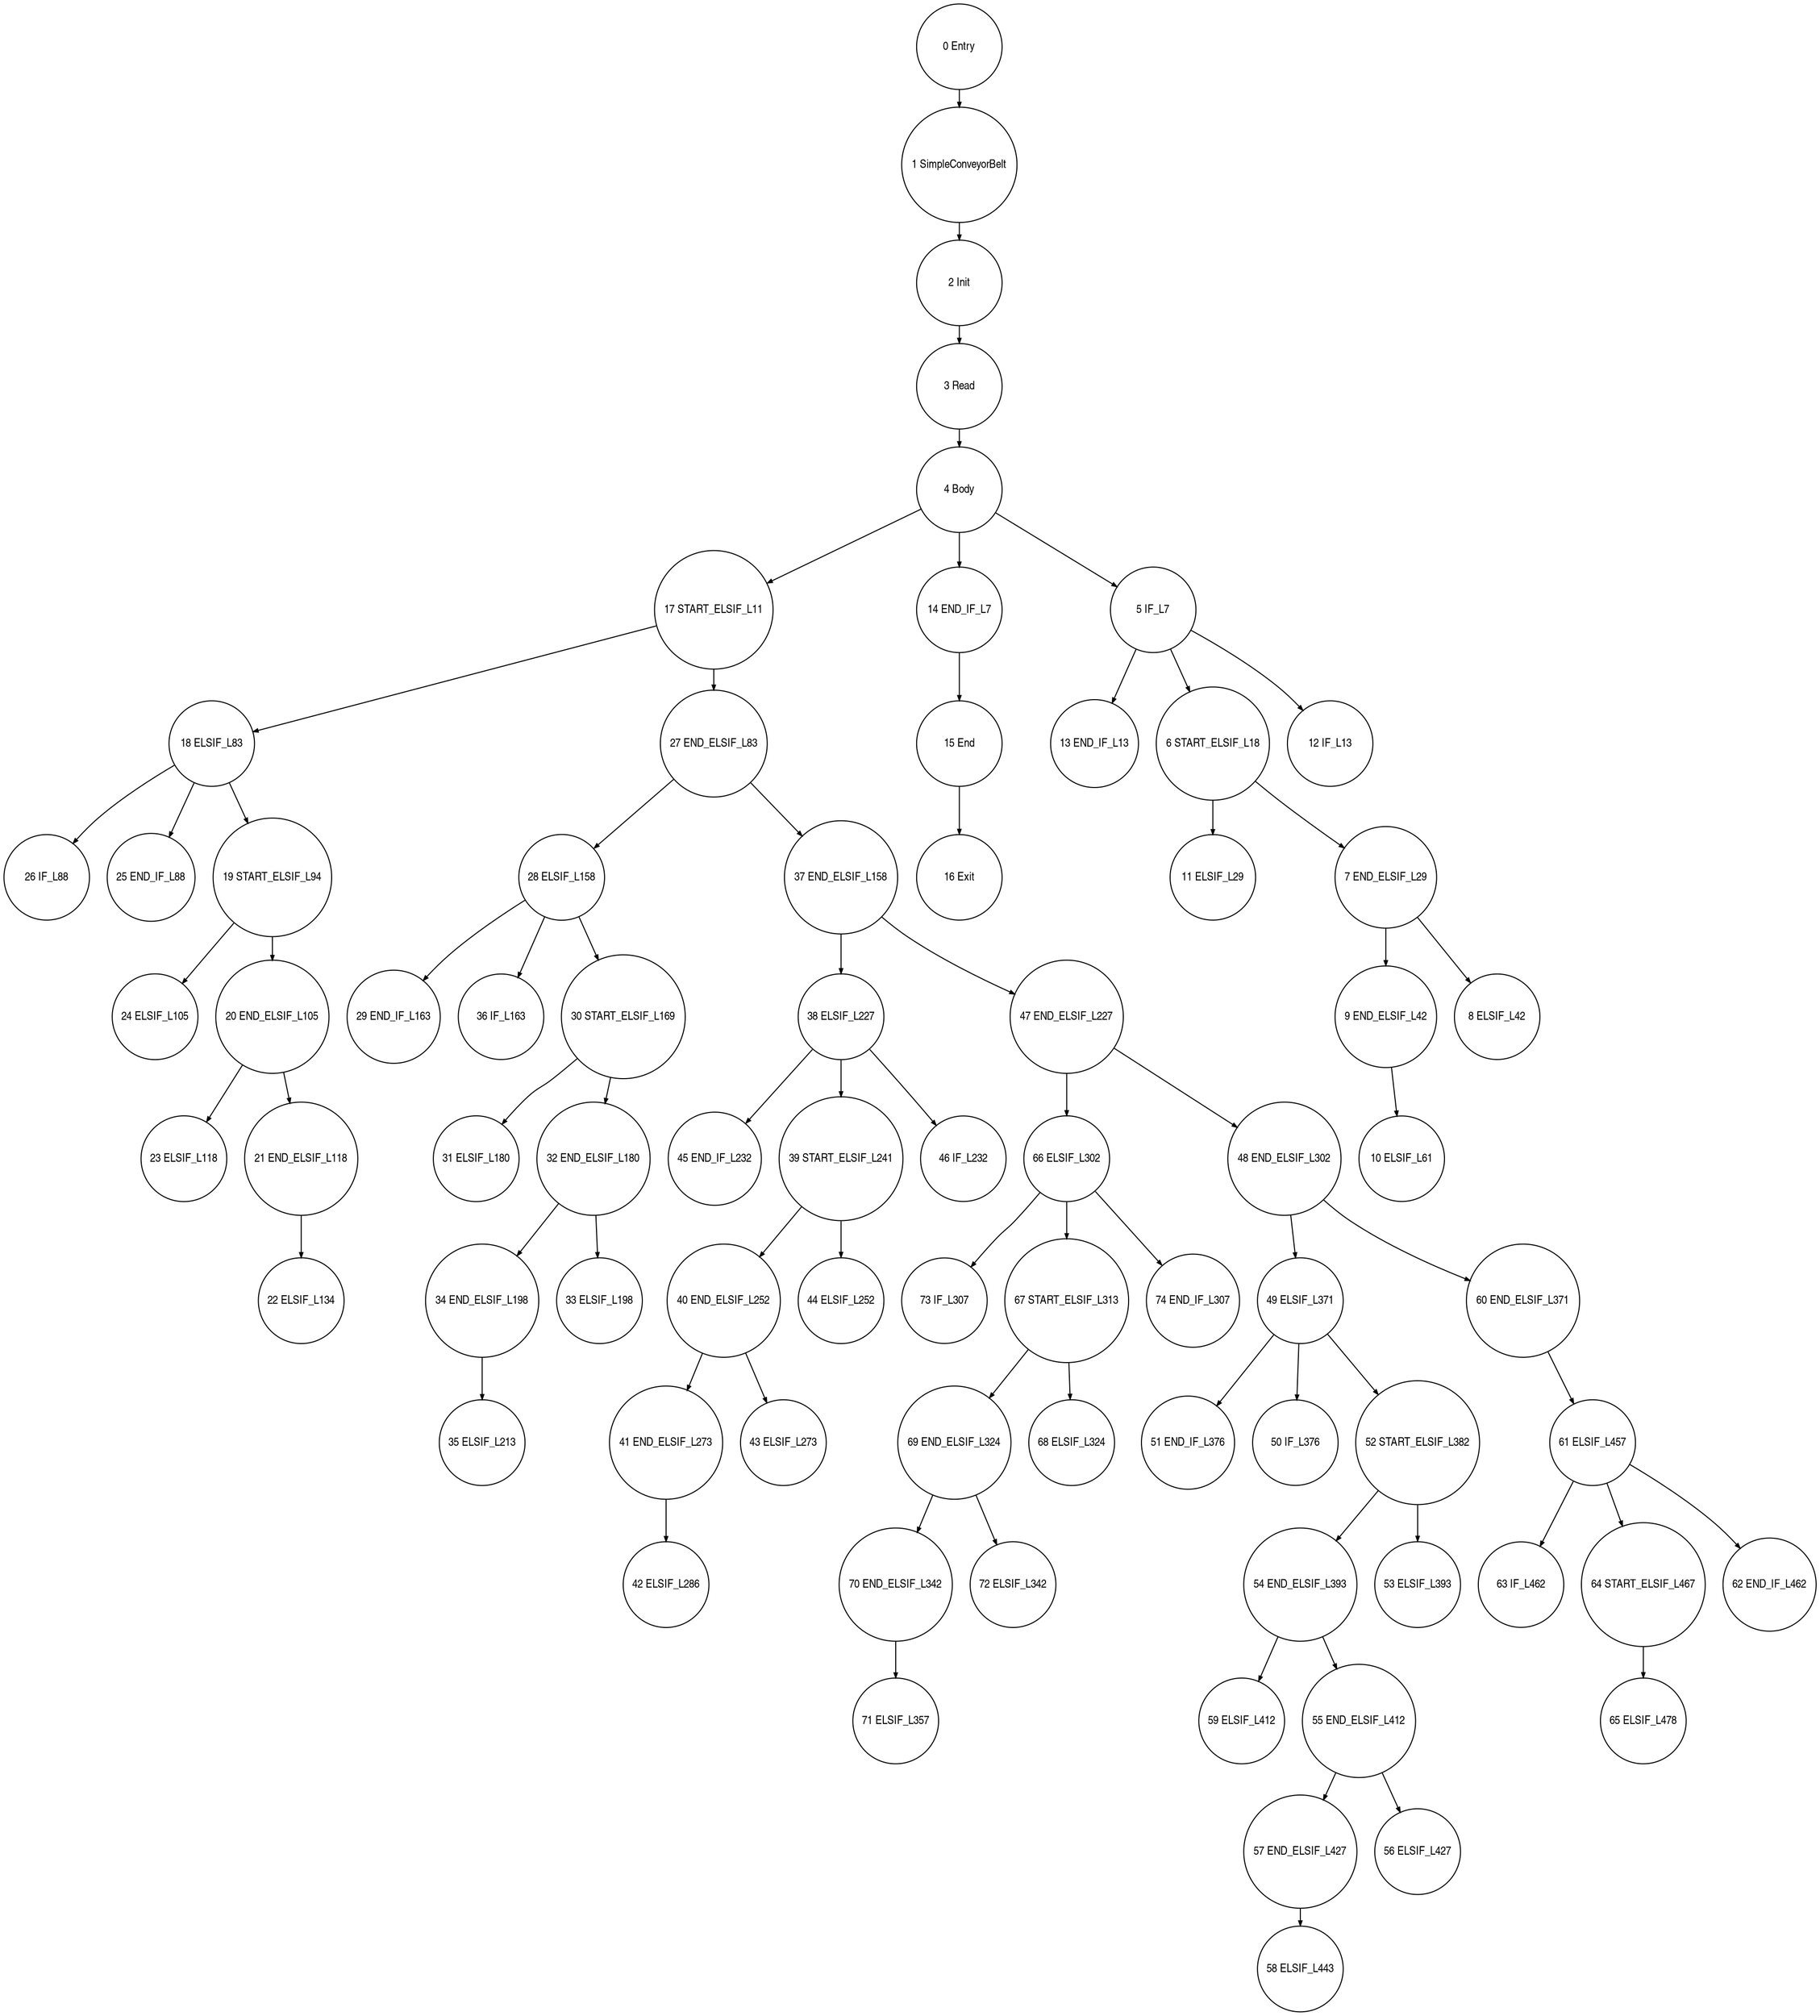 digraph G {
  ranksep=.25;
  edge [arrowsize=.5]
  node [shape=circle, fontname="ArialNarrow",
        fontsize=12,  height=1.2];
  "34 END_ELSIF_L198"; "11 ELSIF_L29"; "59 ELSIF_L412"; "13 END_IF_L13"; "57 END_ELSIF_L427"; "49 ELSIF_L371"; "7 END_ELSIF_L29"; "9 END_ELSIF_L42"; "29 END_IF_L163"; "51 END_IF_L376"; "17 START_ELSIF_L11"; "14 END_IF_L7"; "66 ELSIF_L302"; "40 END_ELSIF_L252"; "63 IF_L462"; "45 END_IF_L232"; "64 START_ELSIF_L467"; "0 Entry"; "44 ELSIF_L252"; "28 ELSIF_L158"; "56 ELSIF_L427"; "15 End"; "39 START_ELSIF_L241"; "36 IF_L163"; "10 ELSIF_L61"; "37 END_ELSIF_L158"; "54 END_ELSIF_L393"; "41 END_ELSIF_L273"; "4 Body"; "48 END_ELSIF_L302"; "31 ELSIF_L180"; "61 ELSIF_L457"; "65 ELSIF_L478"; "70 END_ELSIF_L342"; "26 IF_L88"; "38 ELSIF_L227"; "32 END_ELSIF_L180"; "55 END_ELSIF_L412"; "16 Exit"; "50 IF_L376"; "23 ELSIF_L118"; "18 ELSIF_L83"; "27 END_ELSIF_L83"; "24 ELSIF_L105"; "5 IF_L7"; "22 ELSIF_L134"; "73 IF_L307"; "6 START_ELSIF_L18"; "62 END_IF_L462"; "35 ELSIF_L213"; "69 END_ELSIF_L324"; "12 IF_L13"; "25 END_IF_L88"; "47 END_ELSIF_L227"; "42 ELSIF_L286"; "1 SimpleConveyorBelt"; "72 ELSIF_L342"; "30 START_ELSIF_L169"; "2 Init"; "52 START_ELSIF_L382"; "53 ELSIF_L393"; "20 END_ELSIF_L105"; "67 START_ELSIF_L313"; "33 ELSIF_L198"; "68 ELSIF_L324"; "46 IF_L232"; "60 END_ELSIF_L371"; "8 ELSIF_L42"; "3 Read"; "58 ELSIF_L443"; "43 ELSIF_L273"; "71 ELSIF_L357"; "19 START_ELSIF_L94"; "21 END_ELSIF_L118"; "74 END_IF_L307"; 
  "7 END_ELSIF_L29" -> "8 ELSIF_L42";
  "7 END_ELSIF_L29" -> "9 END_ELSIF_L42";
  "39 START_ELSIF_L241" -> "40 END_ELSIF_L252";
  "39 START_ELSIF_L241" -> "44 ELSIF_L252";
  "28 ELSIF_L158" -> "29 END_IF_L163";
  "28 ELSIF_L158" -> "30 START_ELSIF_L169";
  "28 ELSIF_L158" -> "36 IF_L163";
  "40 END_ELSIF_L252" -> "41 END_ELSIF_L273";
  "40 END_ELSIF_L252" -> "43 ELSIF_L273";
  "30 START_ELSIF_L169" -> "31 ELSIF_L180";
  "30 START_ELSIF_L169" -> "32 END_ELSIF_L180";
  "60 END_ELSIF_L371" -> "61 ELSIF_L457";
  "3 Read" -> "4 Body";
  "2 Init" -> "3 Read";
  "69 END_ELSIF_L324" -> "70 END_ELSIF_L342";
  "69 END_ELSIF_L324" -> "72 ELSIF_L342";
  "38 ELSIF_L227" -> "39 START_ELSIF_L241";
  "38 ELSIF_L227" -> "45 END_IF_L232";
  "38 ELSIF_L227" -> "46 IF_L232";
  "32 END_ELSIF_L180" -> "33 ELSIF_L198";
  "32 END_ELSIF_L180" -> "34 END_ELSIF_L198";
  "70 END_ELSIF_L342" -> "71 ELSIF_L357";
  "55 END_ELSIF_L412" -> "56 ELSIF_L427";
  "55 END_ELSIF_L412" -> "57 END_ELSIF_L427";
  "18 ELSIF_L83" -> "19 START_ELSIF_L94";
  "18 ELSIF_L83" -> "25 END_IF_L88";
  "18 ELSIF_L83" -> "26 IF_L88";
  "15 End" -> "16 Exit";
  "14 END_IF_L7" -> "15 End";
  "49 ELSIF_L371" -> "50 IF_L376";
  "49 ELSIF_L371" -> "51 END_IF_L376";
  "49 ELSIF_L371" -> "52 START_ELSIF_L382";
  "52 START_ELSIF_L382" -> "53 ELSIF_L393";
  "52 START_ELSIF_L382" -> "54 END_ELSIF_L393";
  "6 START_ELSIF_L18" -> "7 END_ELSIF_L29";
  "6 START_ELSIF_L18" -> "11 ELSIF_L29";
  "34 END_ELSIF_L198" -> "35 ELSIF_L213";
  "9 END_ELSIF_L42" -> "10 ELSIF_L61";
  "41 END_ELSIF_L273" -> "42 ELSIF_L286";
  "54 END_ELSIF_L393" -> "55 END_ELSIF_L412";
  "54 END_ELSIF_L393" -> "59 ELSIF_L412";
  "64 START_ELSIF_L467" -> "65 ELSIF_L478";
  "57 END_ELSIF_L427" -> "58 ELSIF_L443";
  "0 Entry" -> "1 SimpleConveyorBelt";
  "47 END_ELSIF_L227" -> "48 END_ELSIF_L302";
  "47 END_ELSIF_L227" -> "66 ELSIF_L302";
  "20 END_ELSIF_L105" -> "21 END_ELSIF_L118";
  "20 END_ELSIF_L105" -> "23 ELSIF_L118";
  "48 END_ELSIF_L302" -> "49 ELSIF_L371";
  "48 END_ELSIF_L302" -> "60 END_ELSIF_L371";
  "27 END_ELSIF_L83" -> "28 ELSIF_L158";
  "27 END_ELSIF_L83" -> "37 END_ELSIF_L158";
  "4 Body" -> "5 IF_L7";
  "4 Body" -> "14 END_IF_L7";
  "4 Body" -> "17 START_ELSIF_L11";
  "1 SimpleConveyorBelt" -> "2 Init";
  "5 IF_L7" -> "6 START_ELSIF_L18";
  "5 IF_L7" -> "12 IF_L13";
  "5 IF_L7" -> "13 END_IF_L13";
  "66 ELSIF_L302" -> "67 START_ELSIF_L313";
  "66 ELSIF_L302" -> "73 IF_L307";
  "66 ELSIF_L302" -> "74 END_IF_L307";
  "67 START_ELSIF_L313" -> "68 ELSIF_L324";
  "67 START_ELSIF_L313" -> "69 END_ELSIF_L324";
  "17 START_ELSIF_L11" -> "18 ELSIF_L83";
  "17 START_ELSIF_L11" -> "27 END_ELSIF_L83";
  "21 END_ELSIF_L118" -> "22 ELSIF_L134";
  "37 END_ELSIF_L158" -> "38 ELSIF_L227";
  "37 END_ELSIF_L158" -> "47 END_ELSIF_L227";
  "61 ELSIF_L457" -> "62 END_IF_L462";
  "61 ELSIF_L457" -> "63 IF_L462";
  "61 ELSIF_L457" -> "64 START_ELSIF_L467";
  "19 START_ELSIF_L94" -> "20 END_ELSIF_L105";
  "19 START_ELSIF_L94" -> "24 ELSIF_L105";
}
